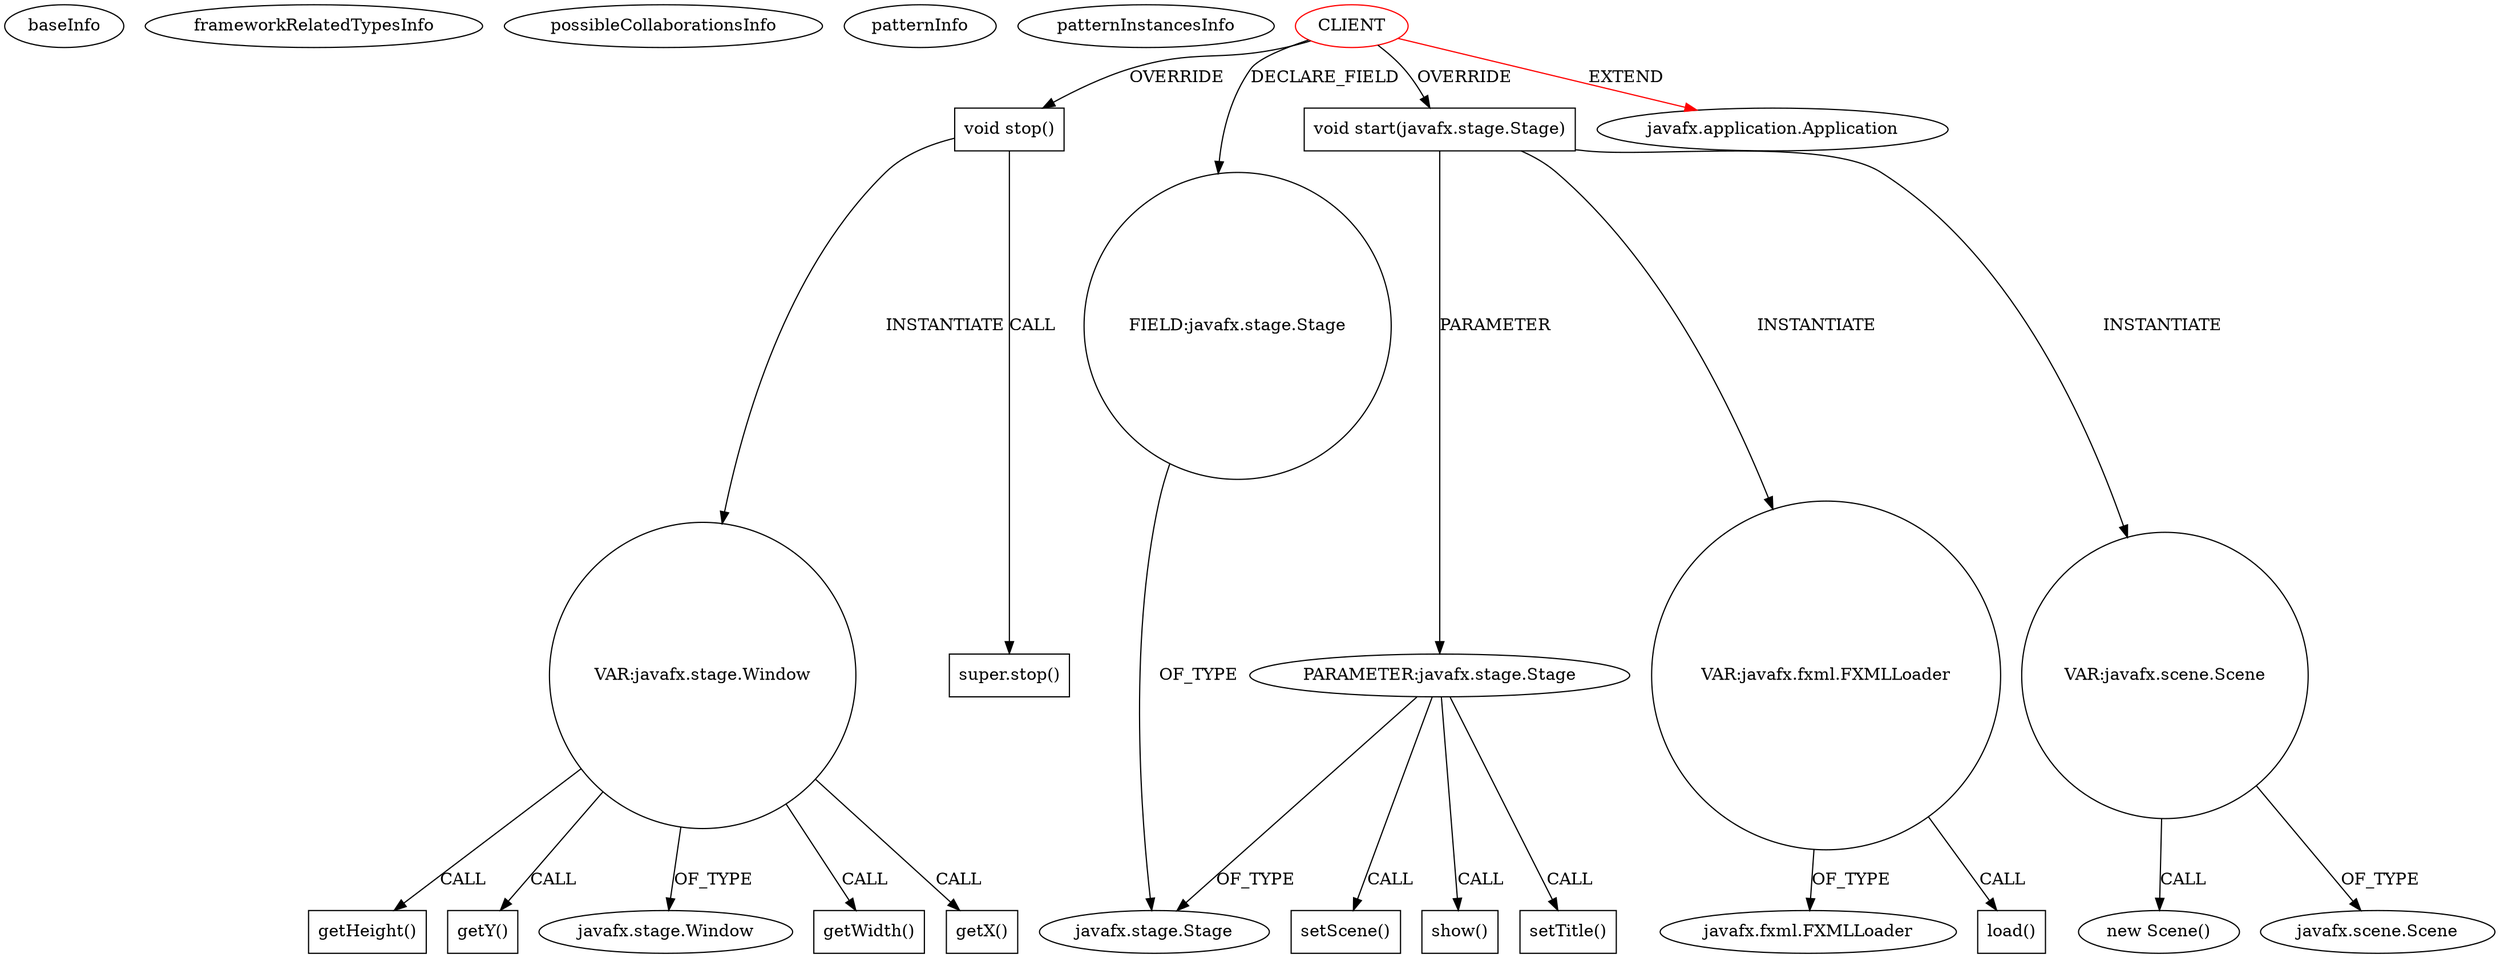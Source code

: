 digraph {
baseInfo[graphId=1737,category="pattern",isAnonymous=false,possibleRelation=false]
frameworkRelatedTypesInfo[0="javafx.application.Application"]
possibleCollaborationsInfo[]
patternInfo[frequency=2.0,patternRootClient=0]
patternInstancesInfo[0="jdtommy-NiceTail~/jdtommy-NiceTail/NiceTail-master/src/sample/Main.java~Main~3303",1="sk44-javafx-gallery~/sk44-javafx-gallery/javafx-gallery-master/src/main/java/sk44/jfxgallery/JfxGalleryApplication.java~JfxGalleryApplication~4194"]
30[label="void stop()",vertexType="OVERRIDING_METHOD_DECLARATION",isFrameworkType=false,shape=box]
31[label="VAR:javafx.stage.Window",vertexType="VARIABLE_EXPRESION",isFrameworkType=false,shape=circle]
32[label="getHeight()",vertexType="INSIDE_CALL",isFrameworkType=false,shape=box]
39[label="getY()",vertexType="INSIDE_CALL",isFrameworkType=false,shape=box]
0[label="CLIENT",vertexType="ROOT_CLIENT_CLASS_DECLARATION",isFrameworkType=false,color=red]
2[label="FIELD:javafx.stage.Stage",vertexType="FIELD_DECLARATION",isFrameworkType=false,shape=circle]
19[label="javafx.stage.Window",vertexType="FRAMEWORK_CLASS_TYPE",isFrameworkType=false]
35[label="getWidth()",vertexType="INSIDE_CALL",isFrameworkType=false,shape=box]
42[label="super.stop()",vertexType="SUPER_CALL",isFrameworkType=false,shape=box]
3[label="javafx.stage.Stage",vertexType="FRAMEWORK_CLASS_TYPE",isFrameworkType=false]
5[label="PARAMETER:javafx.stage.Stage",vertexType="PARAMETER_DECLARATION",isFrameworkType=false]
14[label="setScene()",vertexType="INSIDE_CALL",isFrameworkType=false,shape=box]
4[label="void start(javafx.stage.Stage)",vertexType="OVERRIDING_METHOD_DECLARATION",isFrameworkType=false,shape=box]
29[label="show()",vertexType="INSIDE_CALL",isFrameworkType=false,shape=box]
10[label="VAR:javafx.fxml.FXMLLoader",vertexType="VARIABLE_EXPRESION",isFrameworkType=false,shape=circle]
12[label="javafx.fxml.FXMLLoader",vertexType="FRAMEWORK_CLASS_TYPE",isFrameworkType=false]
11[label="load()",vertexType="INSIDE_CALL",isFrameworkType=false,shape=box]
1[label="javafx.application.Application",vertexType="FRAMEWORK_CLASS_TYPE",isFrameworkType=false]
8[label="VAR:javafx.scene.Scene",vertexType="VARIABLE_EXPRESION",isFrameworkType=false,shape=circle]
7[label="new Scene()",vertexType="CONSTRUCTOR_CALL",isFrameworkType=false]
9[label="javafx.scene.Scene",vertexType="FRAMEWORK_CLASS_TYPE",isFrameworkType=false]
16[label="setTitle()",vertexType="INSIDE_CALL",isFrameworkType=false,shape=box]
37[label="getX()",vertexType="INSIDE_CALL",isFrameworkType=false,shape=box]
31->32[label="CALL"]
0->4[label="OVERRIDE"]
5->29[label="CALL"]
0->30[label="OVERRIDE"]
31->35[label="CALL"]
4->5[label="PARAMETER"]
2->3[label="OF_TYPE"]
10->11[label="CALL"]
0->1[label="EXTEND",color=red]
5->3[label="OF_TYPE"]
8->7[label="CALL"]
30->42[label="CALL"]
4->8[label="INSTANTIATE"]
10->12[label="OF_TYPE"]
31->39[label="CALL"]
5->16[label="CALL"]
31->19[label="OF_TYPE"]
4->10[label="INSTANTIATE"]
31->37[label="CALL"]
0->2[label="DECLARE_FIELD"]
30->31[label="INSTANTIATE"]
5->14[label="CALL"]
8->9[label="OF_TYPE"]
}
